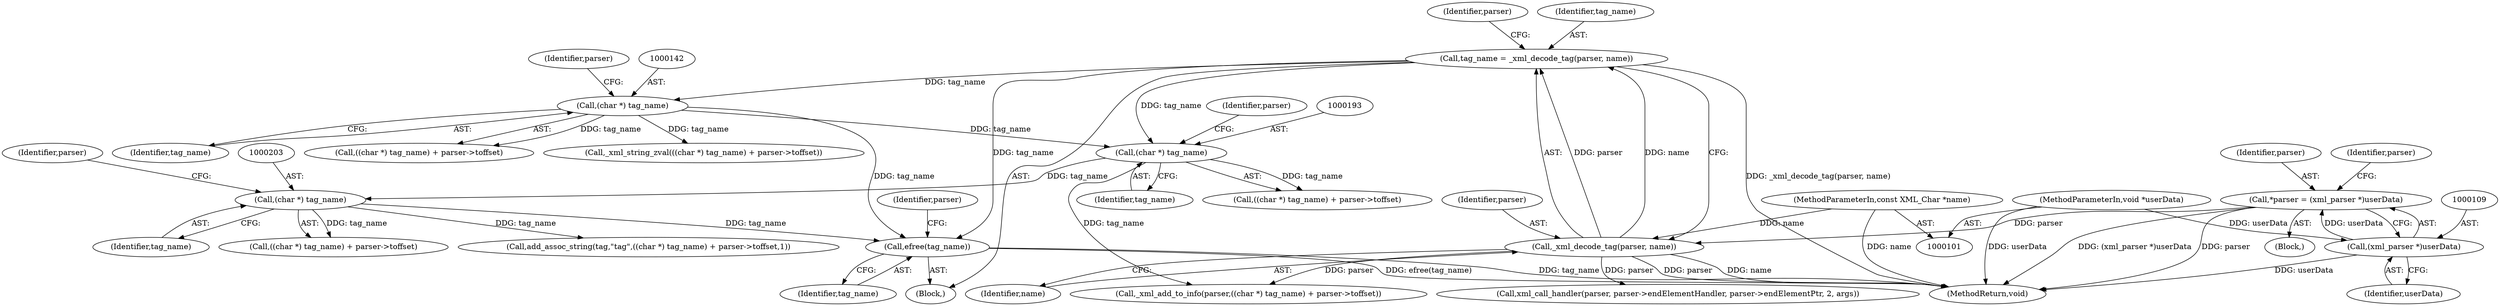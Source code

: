 digraph "0_php_dccda88f27a084bcbbb30198ace12b4e7ae961cc_5@API" {
"1000235" [label="(Call,efree(tag_name))"];
"1000117" [label="(Call,tag_name = _xml_decode_tag(parser, name))"];
"1000119" [label="(Call,_xml_decode_tag(parser, name))"];
"1000106" [label="(Call,*parser = (xml_parser *)userData)"];
"1000108" [label="(Call,(xml_parser *)userData)"];
"1000102" [label="(MethodParameterIn,void *userData)"];
"1000103" [label="(MethodParameterIn,const XML_Char *name)"];
"1000141" [label="(Call,(char *) tag_name)"];
"1000202" [label="(Call,(char *) tag_name)"];
"1000192" [label="(Call,(char *) tag_name)"];
"1000120" [label="(Identifier,parser)"];
"1000103" [label="(MethodParameterIn,const XML_Char *name)"];
"1000191" [label="(Call,((char *) tag_name) + parser->toffset)"];
"1000206" [label="(Identifier,parser)"];
"1000145" [label="(Identifier,parser)"];
"1000202" [label="(Call,(char *) tag_name)"];
"1000262" [label="(MethodReturn,void)"];
"1000108" [label="(Call,(xml_parser *)userData)"];
"1000240" [label="(Identifier,parser)"];
"1000192" [label="(Call,(char *) tag_name)"];
"1000204" [label="(Identifier,tag_name)"];
"1000143" [label="(Identifier,tag_name)"];
"1000235" [label="(Call,efree(tag_name))"];
"1000194" [label="(Identifier,tag_name)"];
"1000102" [label="(MethodParameterIn,void *userData)"];
"1000189" [label="(Call,_xml_add_to_info(parser,((char *) tag_name) + parser->toffset))"];
"1000198" [label="(Call,add_assoc_string(tag,\"tag\",((char *) tag_name) + parser->toffset,1))"];
"1000201" [label="(Call,((char *) tag_name) + parser->toffset)"];
"1000106" [label="(Call,*parser = (xml_parser *)userData)"];
"1000150" [label="(Call,xml_call_handler(parser, parser->endElementHandler, parser->endElementPtr, 2, args))"];
"1000139" [label="(Call,_xml_string_zval(((char *) tag_name) + parser->toffset))"];
"1000119" [label="(Call,_xml_decode_tag(parser, name))"];
"1000124" [label="(Identifier,parser)"];
"1000107" [label="(Identifier,parser)"];
"1000110" [label="(Identifier,userData)"];
"1000113" [label="(Identifier,parser)"];
"1000117" [label="(Call,tag_name = _xml_decode_tag(parser, name))"];
"1000104" [label="(Block,)"];
"1000140" [label="(Call,((char *) tag_name) + parser->toffset)"];
"1000121" [label="(Identifier,name)"];
"1000141" [label="(Call,(char *) tag_name)"];
"1000236" [label="(Identifier,tag_name)"];
"1000114" [label="(Block,)"];
"1000118" [label="(Identifier,tag_name)"];
"1000196" [label="(Identifier,parser)"];
"1000235" -> "1000114"  [label="AST: "];
"1000235" -> "1000236"  [label="CFG: "];
"1000236" -> "1000235"  [label="AST: "];
"1000240" -> "1000235"  [label="CFG: "];
"1000235" -> "1000262"  [label="DDG: tag_name"];
"1000235" -> "1000262"  [label="DDG: efree(tag_name)"];
"1000117" -> "1000235"  [label="DDG: tag_name"];
"1000141" -> "1000235"  [label="DDG: tag_name"];
"1000202" -> "1000235"  [label="DDG: tag_name"];
"1000117" -> "1000114"  [label="AST: "];
"1000117" -> "1000119"  [label="CFG: "];
"1000118" -> "1000117"  [label="AST: "];
"1000119" -> "1000117"  [label="AST: "];
"1000124" -> "1000117"  [label="CFG: "];
"1000117" -> "1000262"  [label="DDG: _xml_decode_tag(parser, name)"];
"1000119" -> "1000117"  [label="DDG: parser"];
"1000119" -> "1000117"  [label="DDG: name"];
"1000117" -> "1000141"  [label="DDG: tag_name"];
"1000117" -> "1000192"  [label="DDG: tag_name"];
"1000119" -> "1000121"  [label="CFG: "];
"1000120" -> "1000119"  [label="AST: "];
"1000121" -> "1000119"  [label="AST: "];
"1000119" -> "1000262"  [label="DDG: name"];
"1000119" -> "1000262"  [label="DDG: parser"];
"1000106" -> "1000119"  [label="DDG: parser"];
"1000103" -> "1000119"  [label="DDG: name"];
"1000119" -> "1000150"  [label="DDG: parser"];
"1000119" -> "1000189"  [label="DDG: parser"];
"1000106" -> "1000104"  [label="AST: "];
"1000106" -> "1000108"  [label="CFG: "];
"1000107" -> "1000106"  [label="AST: "];
"1000108" -> "1000106"  [label="AST: "];
"1000113" -> "1000106"  [label="CFG: "];
"1000106" -> "1000262"  [label="DDG: (xml_parser *)userData"];
"1000106" -> "1000262"  [label="DDG: parser"];
"1000108" -> "1000106"  [label="DDG: userData"];
"1000108" -> "1000110"  [label="CFG: "];
"1000109" -> "1000108"  [label="AST: "];
"1000110" -> "1000108"  [label="AST: "];
"1000108" -> "1000262"  [label="DDG: userData"];
"1000102" -> "1000108"  [label="DDG: userData"];
"1000102" -> "1000101"  [label="AST: "];
"1000102" -> "1000262"  [label="DDG: userData"];
"1000103" -> "1000101"  [label="AST: "];
"1000103" -> "1000262"  [label="DDG: name"];
"1000141" -> "1000140"  [label="AST: "];
"1000141" -> "1000143"  [label="CFG: "];
"1000142" -> "1000141"  [label="AST: "];
"1000143" -> "1000141"  [label="AST: "];
"1000145" -> "1000141"  [label="CFG: "];
"1000141" -> "1000139"  [label="DDG: tag_name"];
"1000141" -> "1000140"  [label="DDG: tag_name"];
"1000141" -> "1000192"  [label="DDG: tag_name"];
"1000202" -> "1000201"  [label="AST: "];
"1000202" -> "1000204"  [label="CFG: "];
"1000203" -> "1000202"  [label="AST: "];
"1000204" -> "1000202"  [label="AST: "];
"1000206" -> "1000202"  [label="CFG: "];
"1000202" -> "1000198"  [label="DDG: tag_name"];
"1000202" -> "1000201"  [label="DDG: tag_name"];
"1000192" -> "1000202"  [label="DDG: tag_name"];
"1000192" -> "1000191"  [label="AST: "];
"1000192" -> "1000194"  [label="CFG: "];
"1000193" -> "1000192"  [label="AST: "];
"1000194" -> "1000192"  [label="AST: "];
"1000196" -> "1000192"  [label="CFG: "];
"1000192" -> "1000189"  [label="DDG: tag_name"];
"1000192" -> "1000191"  [label="DDG: tag_name"];
}
